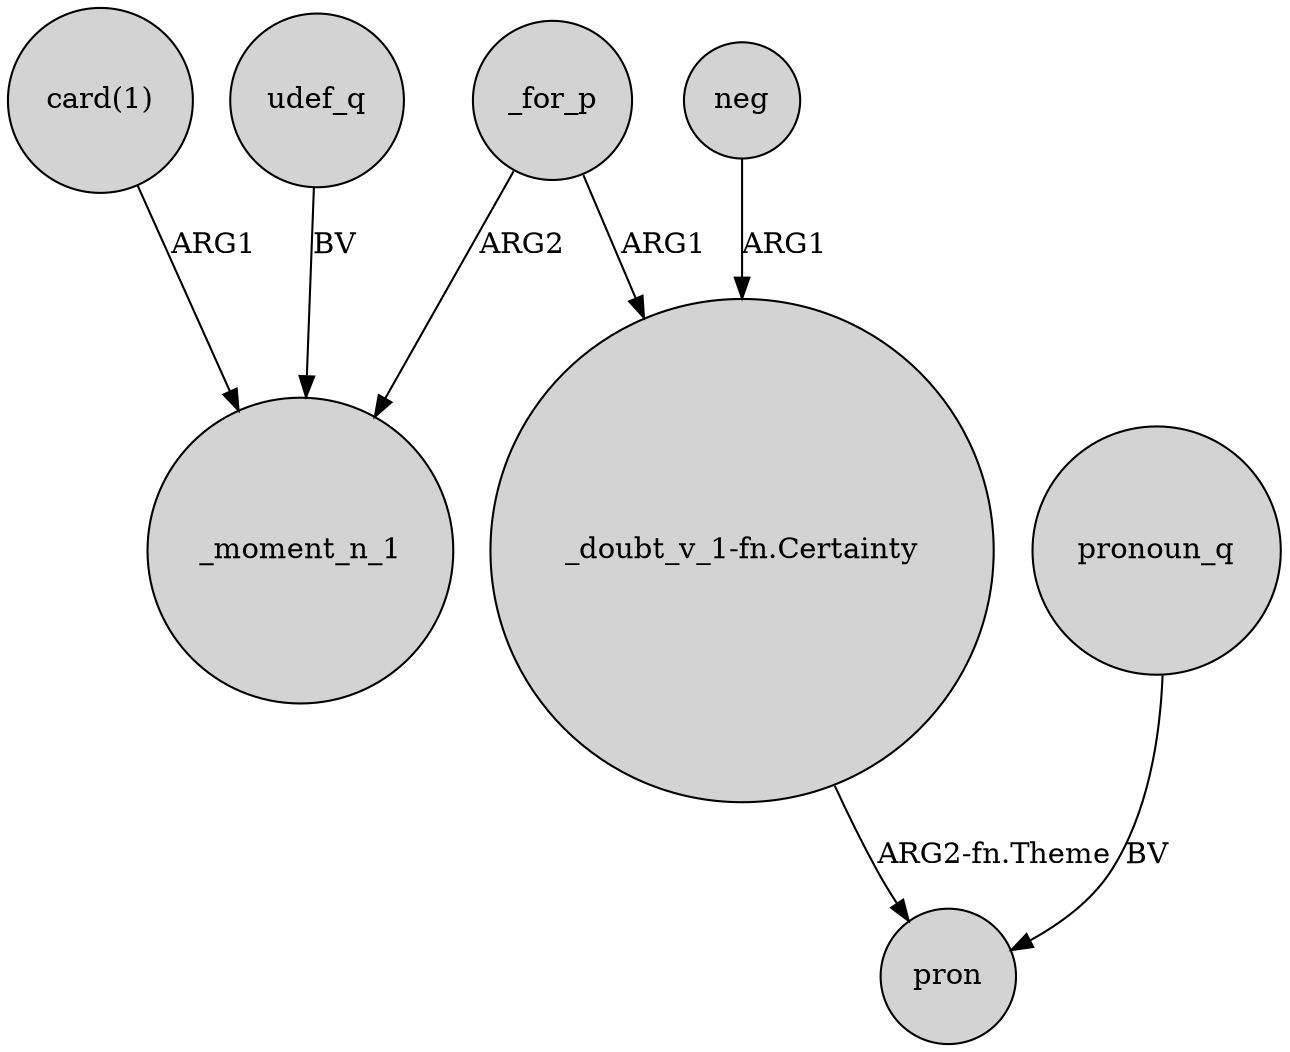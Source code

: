 digraph {
	node [shape=circle style=filled]
	"card(1)" -> _moment_n_1 [label=ARG1]
	udef_q -> _moment_n_1 [label=BV]
	"_doubt_v_1-fn.Certainty" -> pron [label="ARG2-fn.Theme"]
	_for_p -> _moment_n_1 [label=ARG2]
	_for_p -> "_doubt_v_1-fn.Certainty" [label=ARG1]
	neg -> "_doubt_v_1-fn.Certainty" [label=ARG1]
	pronoun_q -> pron [label=BV]
}
